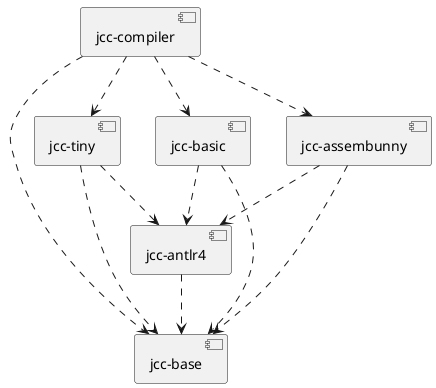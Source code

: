 @startuml

[jcc-base] as base
[jcc-antlr4] as antlr4
[jcc-assembunny] as assembunny
[jcc-basic] as basic
[jcc-tiny] as tiny
[jcc-compiler] as compiler

base <.u. antlr4
base <.u. assembunny
base <.u. basic
base <.u. tiny
base <.u. compiler
antlr4 <.u. assembunny
antlr4 <.u. basic
antlr4 <.u. tiny
assembunny <.u. compiler
basic <.u. compiler
tiny <.u. compiler

@enduml
